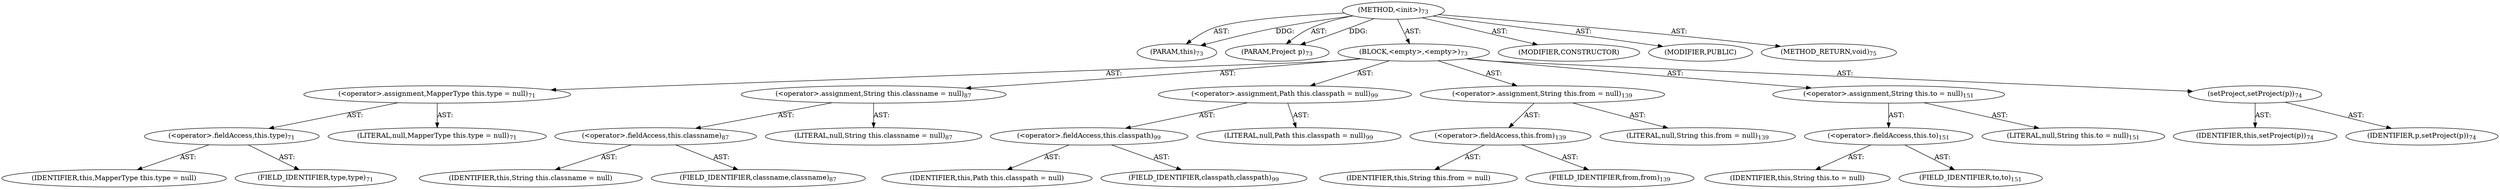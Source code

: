 digraph "&lt;init&gt;" {  
"111669149696" [label = <(METHOD,&lt;init&gt;)<SUB>73</SUB>> ]
"115964117003" [label = <(PARAM,this)<SUB>73</SUB>> ]
"115964117004" [label = <(PARAM,Project p)<SUB>73</SUB>> ]
"25769803776" [label = <(BLOCK,&lt;empty&gt;,&lt;empty&gt;)<SUB>73</SUB>> ]
"30064771072" [label = <(&lt;operator&gt;.assignment,MapperType this.type = null)<SUB>71</SUB>> ]
"30064771073" [label = <(&lt;operator&gt;.fieldAccess,this.type)<SUB>71</SUB>> ]
"68719476776" [label = <(IDENTIFIER,this,MapperType this.type = null)> ]
"55834574848" [label = <(FIELD_IDENTIFIER,type,type)<SUB>71</SUB>> ]
"90194313216" [label = <(LITERAL,null,MapperType this.type = null)<SUB>71</SUB>> ]
"30064771074" [label = <(&lt;operator&gt;.assignment,String this.classname = null)<SUB>87</SUB>> ]
"30064771075" [label = <(&lt;operator&gt;.fieldAccess,this.classname)<SUB>87</SUB>> ]
"68719476777" [label = <(IDENTIFIER,this,String this.classname = null)> ]
"55834574849" [label = <(FIELD_IDENTIFIER,classname,classname)<SUB>87</SUB>> ]
"90194313217" [label = <(LITERAL,null,String this.classname = null)<SUB>87</SUB>> ]
"30064771076" [label = <(&lt;operator&gt;.assignment,Path this.classpath = null)<SUB>99</SUB>> ]
"30064771077" [label = <(&lt;operator&gt;.fieldAccess,this.classpath)<SUB>99</SUB>> ]
"68719476778" [label = <(IDENTIFIER,this,Path this.classpath = null)> ]
"55834574850" [label = <(FIELD_IDENTIFIER,classpath,classpath)<SUB>99</SUB>> ]
"90194313218" [label = <(LITERAL,null,Path this.classpath = null)<SUB>99</SUB>> ]
"30064771078" [label = <(&lt;operator&gt;.assignment,String this.from = null)<SUB>139</SUB>> ]
"30064771079" [label = <(&lt;operator&gt;.fieldAccess,this.from)<SUB>139</SUB>> ]
"68719476779" [label = <(IDENTIFIER,this,String this.from = null)> ]
"55834574851" [label = <(FIELD_IDENTIFIER,from,from)<SUB>139</SUB>> ]
"90194313219" [label = <(LITERAL,null,String this.from = null)<SUB>139</SUB>> ]
"30064771080" [label = <(&lt;operator&gt;.assignment,String this.to = null)<SUB>151</SUB>> ]
"30064771081" [label = <(&lt;operator&gt;.fieldAccess,this.to)<SUB>151</SUB>> ]
"68719476780" [label = <(IDENTIFIER,this,String this.to = null)> ]
"55834574852" [label = <(FIELD_IDENTIFIER,to,to)<SUB>151</SUB>> ]
"90194313220" [label = <(LITERAL,null,String this.to = null)<SUB>151</SUB>> ]
"30064771082" [label = <(setProject,setProject(p))<SUB>74</SUB>> ]
"68719476775" [label = <(IDENTIFIER,this,setProject(p))<SUB>74</SUB>> ]
"68719476781" [label = <(IDENTIFIER,p,setProject(p))<SUB>74</SUB>> ]
"133143986177" [label = <(MODIFIER,CONSTRUCTOR)> ]
"133143986178" [label = <(MODIFIER,PUBLIC)> ]
"128849018880" [label = <(METHOD_RETURN,void)<SUB>75</SUB>> ]
  "111669149696" -> "115964117003"  [ label = "AST: "] 
  "111669149696" -> "115964117004"  [ label = "AST: "] 
  "111669149696" -> "25769803776"  [ label = "AST: "] 
  "111669149696" -> "133143986177"  [ label = "AST: "] 
  "111669149696" -> "133143986178"  [ label = "AST: "] 
  "111669149696" -> "128849018880"  [ label = "AST: "] 
  "25769803776" -> "30064771072"  [ label = "AST: "] 
  "25769803776" -> "30064771074"  [ label = "AST: "] 
  "25769803776" -> "30064771076"  [ label = "AST: "] 
  "25769803776" -> "30064771078"  [ label = "AST: "] 
  "25769803776" -> "30064771080"  [ label = "AST: "] 
  "25769803776" -> "30064771082"  [ label = "AST: "] 
  "30064771072" -> "30064771073"  [ label = "AST: "] 
  "30064771072" -> "90194313216"  [ label = "AST: "] 
  "30064771073" -> "68719476776"  [ label = "AST: "] 
  "30064771073" -> "55834574848"  [ label = "AST: "] 
  "30064771074" -> "30064771075"  [ label = "AST: "] 
  "30064771074" -> "90194313217"  [ label = "AST: "] 
  "30064771075" -> "68719476777"  [ label = "AST: "] 
  "30064771075" -> "55834574849"  [ label = "AST: "] 
  "30064771076" -> "30064771077"  [ label = "AST: "] 
  "30064771076" -> "90194313218"  [ label = "AST: "] 
  "30064771077" -> "68719476778"  [ label = "AST: "] 
  "30064771077" -> "55834574850"  [ label = "AST: "] 
  "30064771078" -> "30064771079"  [ label = "AST: "] 
  "30064771078" -> "90194313219"  [ label = "AST: "] 
  "30064771079" -> "68719476779"  [ label = "AST: "] 
  "30064771079" -> "55834574851"  [ label = "AST: "] 
  "30064771080" -> "30064771081"  [ label = "AST: "] 
  "30064771080" -> "90194313220"  [ label = "AST: "] 
  "30064771081" -> "68719476780"  [ label = "AST: "] 
  "30064771081" -> "55834574852"  [ label = "AST: "] 
  "30064771082" -> "68719476775"  [ label = "AST: "] 
  "30064771082" -> "68719476781"  [ label = "AST: "] 
  "111669149696" -> "115964117003"  [ label = "DDG: "] 
  "111669149696" -> "115964117004"  [ label = "DDG: "] 
}
